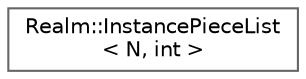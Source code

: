 digraph "Graphical Class Hierarchy"
{
 // LATEX_PDF_SIZE
  bgcolor="transparent";
  edge [fontname=Helvetica,fontsize=10,labelfontname=Helvetica,labelfontsize=10];
  node [fontname=Helvetica,fontsize=10,shape=box,height=0.2,width=0.4];
  rankdir="LR";
  Node0 [id="Node000000",label="Realm::InstancePieceList\l\< N, int \>",height=0.2,width=0.4,color="grey40", fillcolor="white", style="filled",URL="$classRealm_1_1InstancePieceList.html",tooltip=" "];
}
